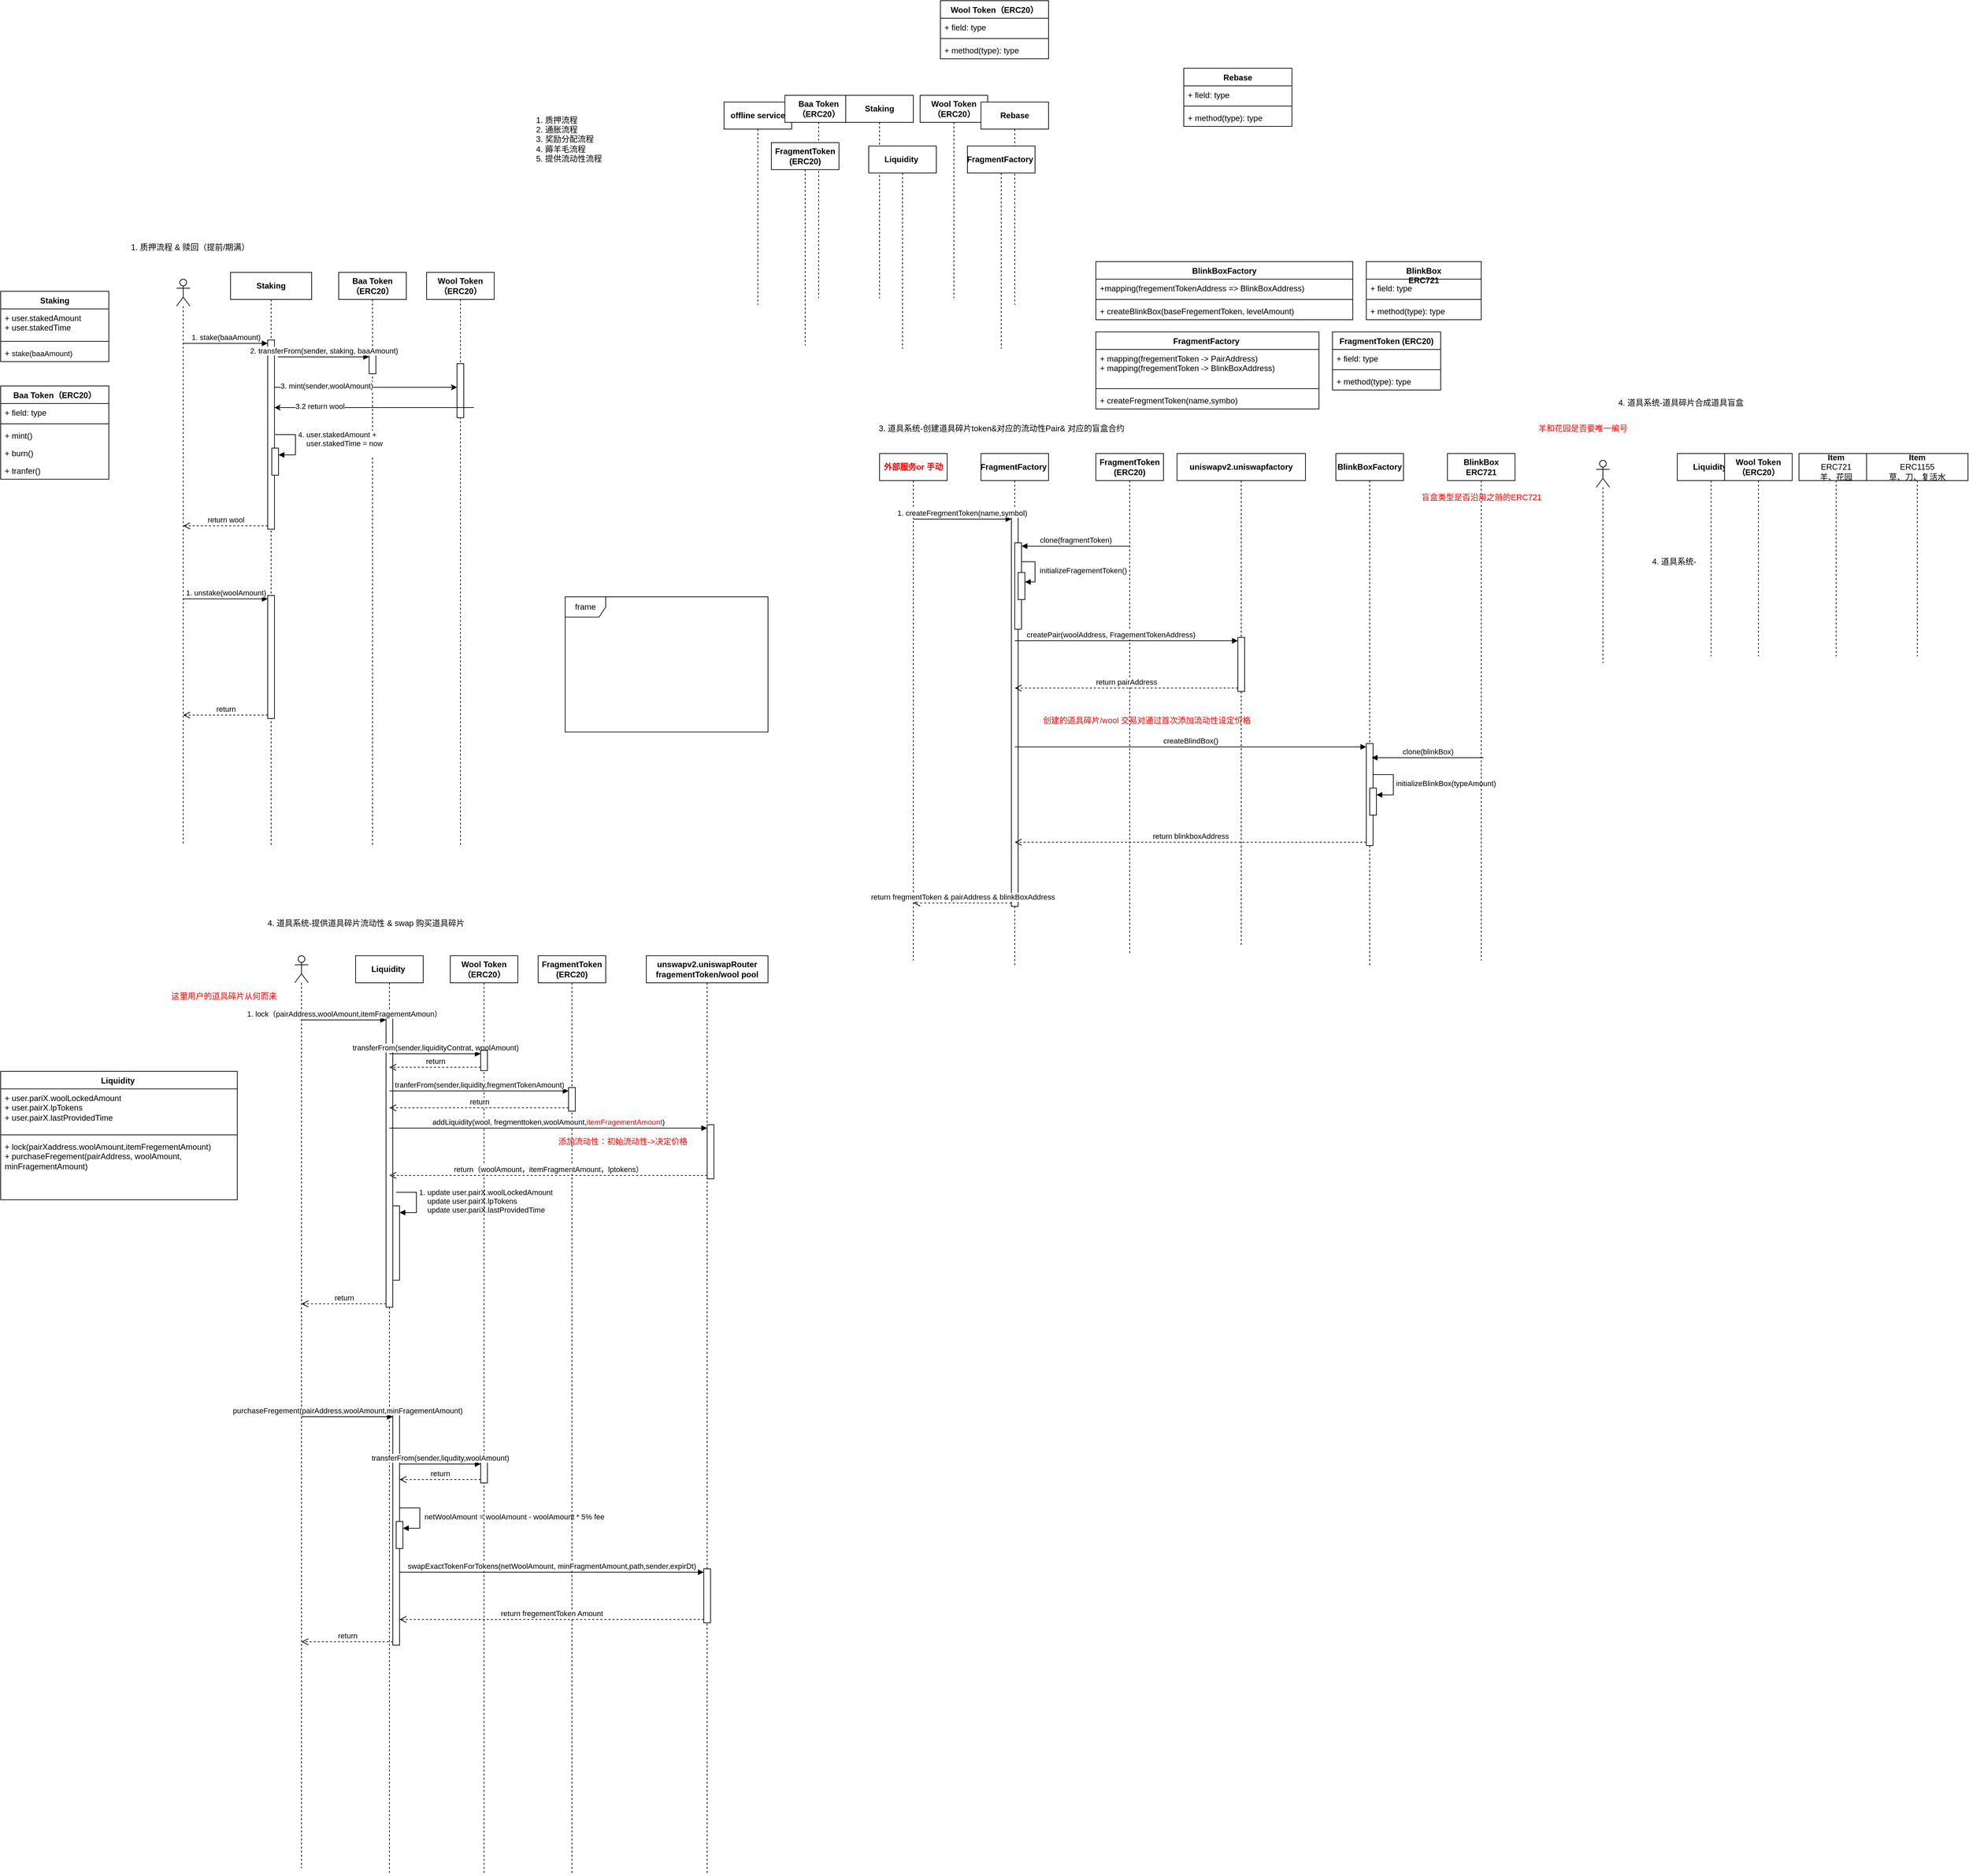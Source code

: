 <mxfile version="26.2.13">
  <diagram name="Page-1" id="CVMGrNqYwnrylqFbSj_J">
    <mxGraphModel dx="2994" dy="903" grid="1" gridSize="10" guides="1" tooltips="1" connect="1" arrows="1" fold="1" page="1" pageScale="1" pageWidth="827" pageHeight="1169" math="0" shadow="0">
      <root>
        <mxCell id="0" />
        <mxCell id="1" parent="0" />
        <mxCell id="nyWNN0oKCdxDEpoFtY8p-1" value="Baa Token（ERC20）" style="swimlane;fontStyle=1;align=center;verticalAlign=top;childLayout=stackLayout;horizontal=1;startSize=26;horizontalStack=0;resizeParent=1;resizeParentMax=0;resizeLast=0;collapsible=1;marginBottom=0;whiteSpace=wrap;html=1;" vertex="1" parent="1">
          <mxGeometry x="-870" y="640" width="160" height="138" as="geometry" />
        </mxCell>
        <mxCell id="nyWNN0oKCdxDEpoFtY8p-2" value="+ field: type" style="text;strokeColor=none;fillColor=none;align=left;verticalAlign=top;spacingLeft=4;spacingRight=4;overflow=hidden;rotatable=0;points=[[0,0.5],[1,0.5]];portConstraint=eastwest;whiteSpace=wrap;html=1;" vertex="1" parent="nyWNN0oKCdxDEpoFtY8p-1">
          <mxGeometry y="26" width="160" height="26" as="geometry" />
        </mxCell>
        <mxCell id="nyWNN0oKCdxDEpoFtY8p-3" value="" style="line;strokeWidth=1;fillColor=none;align=left;verticalAlign=middle;spacingTop=-1;spacingLeft=3;spacingRight=3;rotatable=0;labelPosition=right;points=[];portConstraint=eastwest;strokeColor=inherit;" vertex="1" parent="nyWNN0oKCdxDEpoFtY8p-1">
          <mxGeometry y="52" width="160" height="8" as="geometry" />
        </mxCell>
        <mxCell id="nyWNN0oKCdxDEpoFtY8p-4" value="+ mint()&lt;div&gt;&lt;br&gt;&lt;/div&gt;" style="text;strokeColor=none;fillColor=none;align=left;verticalAlign=top;spacingLeft=4;spacingRight=4;overflow=hidden;rotatable=0;points=[[0,0.5],[1,0.5]];portConstraint=eastwest;whiteSpace=wrap;html=1;" vertex="1" parent="nyWNN0oKCdxDEpoFtY8p-1">
          <mxGeometry y="60" width="160" height="26" as="geometry" />
        </mxCell>
        <mxCell id="nyWNN0oKCdxDEpoFtY8p-30" value="+ burn()&lt;div&gt;&lt;br&gt;&lt;/div&gt;" style="text;strokeColor=none;fillColor=none;align=left;verticalAlign=top;spacingLeft=4;spacingRight=4;overflow=hidden;rotatable=0;points=[[0,0.5],[1,0.5]];portConstraint=eastwest;whiteSpace=wrap;html=1;" vertex="1" parent="nyWNN0oKCdxDEpoFtY8p-1">
          <mxGeometry y="86" width="160" height="26" as="geometry" />
        </mxCell>
        <mxCell id="nyWNN0oKCdxDEpoFtY8p-31" value="+ tranfer()&lt;div&gt;&lt;br&gt;&lt;/div&gt;" style="text;strokeColor=none;fillColor=none;align=left;verticalAlign=top;spacingLeft=4;spacingRight=4;overflow=hidden;rotatable=0;points=[[0,0.5],[1,0.5]];portConstraint=eastwest;whiteSpace=wrap;html=1;" vertex="1" parent="nyWNN0oKCdxDEpoFtY8p-1">
          <mxGeometry y="112" width="160" height="26" as="geometry" />
        </mxCell>
        <mxCell id="nyWNN0oKCdxDEpoFtY8p-5" value="Wool Token（ERC20）" style="swimlane;fontStyle=1;align=center;verticalAlign=top;childLayout=stackLayout;horizontal=1;startSize=26;horizontalStack=0;resizeParent=1;resizeParentMax=0;resizeLast=0;collapsible=1;marginBottom=0;whiteSpace=wrap;html=1;" vertex="1" parent="1">
          <mxGeometry x="520" y="70" width="160" height="86" as="geometry" />
        </mxCell>
        <mxCell id="nyWNN0oKCdxDEpoFtY8p-6" value="+ field: type" style="text;strokeColor=none;fillColor=none;align=left;verticalAlign=top;spacingLeft=4;spacingRight=4;overflow=hidden;rotatable=0;points=[[0,0.5],[1,0.5]];portConstraint=eastwest;whiteSpace=wrap;html=1;" vertex="1" parent="nyWNN0oKCdxDEpoFtY8p-5">
          <mxGeometry y="26" width="160" height="26" as="geometry" />
        </mxCell>
        <mxCell id="nyWNN0oKCdxDEpoFtY8p-7" value="" style="line;strokeWidth=1;fillColor=none;align=left;verticalAlign=middle;spacingTop=-1;spacingLeft=3;spacingRight=3;rotatable=0;labelPosition=right;points=[];portConstraint=eastwest;strokeColor=inherit;" vertex="1" parent="nyWNN0oKCdxDEpoFtY8p-5">
          <mxGeometry y="52" width="160" height="8" as="geometry" />
        </mxCell>
        <mxCell id="nyWNN0oKCdxDEpoFtY8p-8" value="+ method(type): type" style="text;strokeColor=none;fillColor=none;align=left;verticalAlign=top;spacingLeft=4;spacingRight=4;overflow=hidden;rotatable=0;points=[[0,0.5],[1,0.5]];portConstraint=eastwest;whiteSpace=wrap;html=1;" vertex="1" parent="nyWNN0oKCdxDEpoFtY8p-5">
          <mxGeometry y="60" width="160" height="26" as="geometry" />
        </mxCell>
        <mxCell id="nyWNN0oKCdxDEpoFtY8p-9" value="Staking" style="swimlane;fontStyle=1;align=center;verticalAlign=top;childLayout=stackLayout;horizontal=1;startSize=26;horizontalStack=0;resizeParent=1;resizeParentMax=0;resizeLast=0;collapsible=1;marginBottom=0;whiteSpace=wrap;html=1;" vertex="1" parent="1">
          <mxGeometry x="-870" y="500" width="160" height="104" as="geometry" />
        </mxCell>
        <mxCell id="nyWNN0oKCdxDEpoFtY8p-10" value="+ user.stakedAmount&lt;div&gt;+ user.stakedTime&lt;/div&gt;" style="text;strokeColor=none;fillColor=none;align=left;verticalAlign=top;spacingLeft=4;spacingRight=4;overflow=hidden;rotatable=0;points=[[0,0.5],[1,0.5]];portConstraint=eastwest;whiteSpace=wrap;html=1;" vertex="1" parent="nyWNN0oKCdxDEpoFtY8p-9">
          <mxGeometry y="26" width="160" height="44" as="geometry" />
        </mxCell>
        <mxCell id="nyWNN0oKCdxDEpoFtY8p-11" value="" style="line;strokeWidth=1;fillColor=none;align=left;verticalAlign=middle;spacingTop=-1;spacingLeft=3;spacingRight=3;rotatable=0;labelPosition=right;points=[];portConstraint=eastwest;strokeColor=inherit;" vertex="1" parent="nyWNN0oKCdxDEpoFtY8p-9">
          <mxGeometry y="70" width="160" height="8" as="geometry" />
        </mxCell>
        <mxCell id="nyWNN0oKCdxDEpoFtY8p-12" value="+&amp;nbsp;&lt;span style=&quot;font-size: 11px; text-align: center; text-wrap-mode: nowrap; background-color: rgb(255, 255, 255);&quot;&gt;stake(baaAmount)&lt;/span&gt;" style="text;strokeColor=none;fillColor=none;align=left;verticalAlign=top;spacingLeft=4;spacingRight=4;overflow=hidden;rotatable=0;points=[[0,0.5],[1,0.5]];portConstraint=eastwest;whiteSpace=wrap;html=1;" vertex="1" parent="nyWNN0oKCdxDEpoFtY8p-9">
          <mxGeometry y="78" width="160" height="26" as="geometry" />
        </mxCell>
        <mxCell id="nyWNN0oKCdxDEpoFtY8p-13" value="FragmentToken (ERC20)" style="swimlane;fontStyle=1;align=center;verticalAlign=top;childLayout=stackLayout;horizontal=1;startSize=26;horizontalStack=0;resizeParent=1;resizeParentMax=0;resizeLast=0;collapsible=1;marginBottom=0;whiteSpace=wrap;html=1;" vertex="1" parent="1">
          <mxGeometry x="1100" y="560" width="160" height="86" as="geometry" />
        </mxCell>
        <mxCell id="nyWNN0oKCdxDEpoFtY8p-14" value="+ field: type" style="text;strokeColor=none;fillColor=none;align=left;verticalAlign=top;spacingLeft=4;spacingRight=4;overflow=hidden;rotatable=0;points=[[0,0.5],[1,0.5]];portConstraint=eastwest;whiteSpace=wrap;html=1;" vertex="1" parent="nyWNN0oKCdxDEpoFtY8p-13">
          <mxGeometry y="26" width="160" height="26" as="geometry" />
        </mxCell>
        <mxCell id="nyWNN0oKCdxDEpoFtY8p-15" value="" style="line;strokeWidth=1;fillColor=none;align=left;verticalAlign=middle;spacingTop=-1;spacingLeft=3;spacingRight=3;rotatable=0;labelPosition=right;points=[];portConstraint=eastwest;strokeColor=inherit;" vertex="1" parent="nyWNN0oKCdxDEpoFtY8p-13">
          <mxGeometry y="52" width="160" height="8" as="geometry" />
        </mxCell>
        <mxCell id="nyWNN0oKCdxDEpoFtY8p-16" value="+ method(type): type" style="text;strokeColor=none;fillColor=none;align=left;verticalAlign=top;spacingLeft=4;spacingRight=4;overflow=hidden;rotatable=0;points=[[0,0.5],[1,0.5]];portConstraint=eastwest;whiteSpace=wrap;html=1;" vertex="1" parent="nyWNN0oKCdxDEpoFtY8p-13">
          <mxGeometry y="60" width="160" height="26" as="geometry" />
        </mxCell>
        <mxCell id="nyWNN0oKCdxDEpoFtY8p-17" value="FragmentFactory&amp;nbsp;" style="swimlane;fontStyle=1;align=center;verticalAlign=top;childLayout=stackLayout;horizontal=1;startSize=26;horizontalStack=0;resizeParent=1;resizeParentMax=0;resizeLast=0;collapsible=1;marginBottom=0;whiteSpace=wrap;html=1;" vertex="1" parent="1">
          <mxGeometry x="750" y="560" width="330" height="114" as="geometry" />
        </mxCell>
        <mxCell id="nyWNN0oKCdxDEpoFtY8p-18" value="+ mapping(fregementToken -&amp;gt; PairAddress)&lt;div&gt;+ mapping(fregementToken -&amp;gt; BlinkBoxAddress)&lt;/div&gt;" style="text;strokeColor=none;fillColor=none;align=left;verticalAlign=top;spacingLeft=4;spacingRight=4;overflow=hidden;rotatable=0;points=[[0,0.5],[1,0.5]];portConstraint=eastwest;whiteSpace=wrap;html=1;" vertex="1" parent="nyWNN0oKCdxDEpoFtY8p-17">
          <mxGeometry y="26" width="330" height="54" as="geometry" />
        </mxCell>
        <mxCell id="nyWNN0oKCdxDEpoFtY8p-19" value="" style="line;strokeWidth=1;fillColor=none;align=left;verticalAlign=middle;spacingTop=-1;spacingLeft=3;spacingRight=3;rotatable=0;labelPosition=right;points=[];portConstraint=eastwest;strokeColor=inherit;" vertex="1" parent="nyWNN0oKCdxDEpoFtY8p-17">
          <mxGeometry y="80" width="330" height="8" as="geometry" />
        </mxCell>
        <mxCell id="nyWNN0oKCdxDEpoFtY8p-20" value="+ createFregmentToken(name,symbo)" style="text;strokeColor=none;fillColor=none;align=left;verticalAlign=top;spacingLeft=4;spacingRight=4;overflow=hidden;rotatable=0;points=[[0,0.5],[1,0.5]];portConstraint=eastwest;whiteSpace=wrap;html=1;" vertex="1" parent="nyWNN0oKCdxDEpoFtY8p-17">
          <mxGeometry y="88" width="330" height="26" as="geometry" />
        </mxCell>
        <mxCell id="nyWNN0oKCdxDEpoFtY8p-21" value="Liquidity&amp;nbsp;" style="swimlane;fontStyle=1;align=center;verticalAlign=top;childLayout=stackLayout;horizontal=1;startSize=26;horizontalStack=0;resizeParent=1;resizeParentMax=0;resizeLast=0;collapsible=1;marginBottom=0;whiteSpace=wrap;html=1;" vertex="1" parent="1">
          <mxGeometry x="-870" y="1654" width="350" height="190" as="geometry" />
        </mxCell>
        <mxCell id="nyWNN0oKCdxDEpoFtY8p-22" value="+ user.pariX.woolLockedAmount&lt;div&gt;+ user.pairX.lpTokens&lt;/div&gt;&lt;div&gt;+ user.pairX.lastProvidedTime&lt;/div&gt;" style="text;strokeColor=none;fillColor=none;align=left;verticalAlign=top;spacingLeft=4;spacingRight=4;overflow=hidden;rotatable=0;points=[[0,0.5],[1,0.5]];portConstraint=eastwest;whiteSpace=wrap;html=1;" vertex="1" parent="nyWNN0oKCdxDEpoFtY8p-21">
          <mxGeometry y="26" width="350" height="64" as="geometry" />
        </mxCell>
        <mxCell id="nyWNN0oKCdxDEpoFtY8p-23" value="" style="line;strokeWidth=1;fillColor=none;align=left;verticalAlign=middle;spacingTop=-1;spacingLeft=3;spacingRight=3;rotatable=0;labelPosition=right;points=[];portConstraint=eastwest;strokeColor=inherit;" vertex="1" parent="nyWNN0oKCdxDEpoFtY8p-21">
          <mxGeometry y="90" width="350" height="8" as="geometry" />
        </mxCell>
        <mxCell id="nyWNN0oKCdxDEpoFtY8p-24" value="+ lock(pairXaddress.woolAmount,itemFregementAmount)&lt;div&gt;+ purchaseFregement(pairAddress, woolAmount, minFragementAmount)&lt;/div&gt;" style="text;strokeColor=none;fillColor=none;align=left;verticalAlign=top;spacingLeft=4;spacingRight=4;overflow=hidden;rotatable=0;points=[[0,0.5],[1,0.5]];portConstraint=eastwest;whiteSpace=wrap;html=1;" vertex="1" parent="nyWNN0oKCdxDEpoFtY8p-21">
          <mxGeometry y="98" width="350" height="92" as="geometry" />
        </mxCell>
        <mxCell id="nyWNN0oKCdxDEpoFtY8p-25" value="Rebase" style="swimlane;fontStyle=1;align=center;verticalAlign=top;childLayout=stackLayout;horizontal=1;startSize=26;horizontalStack=0;resizeParent=1;resizeParentMax=0;resizeLast=0;collapsible=1;marginBottom=0;whiteSpace=wrap;html=1;" vertex="1" parent="1">
          <mxGeometry x="880" y="170" width="160" height="86" as="geometry" />
        </mxCell>
        <mxCell id="nyWNN0oKCdxDEpoFtY8p-26" value="+ field: type" style="text;strokeColor=none;fillColor=none;align=left;verticalAlign=top;spacingLeft=4;spacingRight=4;overflow=hidden;rotatable=0;points=[[0,0.5],[1,0.5]];portConstraint=eastwest;whiteSpace=wrap;html=1;" vertex="1" parent="nyWNN0oKCdxDEpoFtY8p-25">
          <mxGeometry y="26" width="160" height="26" as="geometry" />
        </mxCell>
        <mxCell id="nyWNN0oKCdxDEpoFtY8p-27" value="" style="line;strokeWidth=1;fillColor=none;align=left;verticalAlign=middle;spacingTop=-1;spacingLeft=3;spacingRight=3;rotatable=0;labelPosition=right;points=[];portConstraint=eastwest;strokeColor=inherit;" vertex="1" parent="nyWNN0oKCdxDEpoFtY8p-25">
          <mxGeometry y="52" width="160" height="8" as="geometry" />
        </mxCell>
        <mxCell id="nyWNN0oKCdxDEpoFtY8p-28" value="+ method(type): type" style="text;strokeColor=none;fillColor=none;align=left;verticalAlign=top;spacingLeft=4;spacingRight=4;overflow=hidden;rotatable=0;points=[[0,0.5],[1,0.5]];portConstraint=eastwest;whiteSpace=wrap;html=1;" vertex="1" parent="nyWNN0oKCdxDEpoFtY8p-25">
          <mxGeometry y="60" width="160" height="26" as="geometry" />
        </mxCell>
        <mxCell id="nyWNN0oKCdxDEpoFtY8p-49" value="&lt;b&gt;offline service&lt;/b&gt;" style="shape=umlLifeline;perimeter=lifelinePerimeter;whiteSpace=wrap;html=1;container=1;dropTarget=0;collapsible=0;recursiveResize=0;outlineConnect=0;portConstraint=eastwest;newEdgeStyle={&quot;curved&quot;:0,&quot;rounded&quot;:0};" vertex="1" parent="1">
          <mxGeometry x="200" y="220" width="100" height="300" as="geometry" />
        </mxCell>
        <mxCell id="nyWNN0oKCdxDEpoFtY8p-50" value="&lt;span style=&quot;font-weight: 700;&quot;&gt;Baa Token（ERC20）&lt;/span&gt;" style="shape=umlLifeline;perimeter=lifelinePerimeter;whiteSpace=wrap;html=1;container=1;dropTarget=0;collapsible=0;recursiveResize=0;outlineConnect=0;portConstraint=eastwest;newEdgeStyle={&quot;curved&quot;:0,&quot;rounded&quot;:0};" vertex="1" parent="1">
          <mxGeometry x="290" y="210" width="100" height="300" as="geometry" />
        </mxCell>
        <mxCell id="nyWNN0oKCdxDEpoFtY8p-51" value="&lt;span style=&quot;font-weight: 700;&quot;&gt;Staking&lt;/span&gt;" style="shape=umlLifeline;perimeter=lifelinePerimeter;whiteSpace=wrap;html=1;container=1;dropTarget=0;collapsible=0;recursiveResize=0;outlineConnect=0;portConstraint=eastwest;newEdgeStyle={&quot;curved&quot;:0,&quot;rounded&quot;:0};" vertex="1" parent="1">
          <mxGeometry x="380" y="210" width="100" height="300" as="geometry" />
        </mxCell>
        <mxCell id="nyWNN0oKCdxDEpoFtY8p-52" value="&lt;span style=&quot;font-weight: 700;&quot;&gt;Wool Token（ERC20）&lt;/span&gt;" style="shape=umlLifeline;perimeter=lifelinePerimeter;whiteSpace=wrap;html=1;container=1;dropTarget=0;collapsible=0;recursiveResize=0;outlineConnect=0;portConstraint=eastwest;newEdgeStyle={&quot;curved&quot;:0,&quot;rounded&quot;:0};" vertex="1" parent="1">
          <mxGeometry x="490" y="210" width="100" height="300" as="geometry" />
        </mxCell>
        <mxCell id="nyWNN0oKCdxDEpoFtY8p-53" value="&lt;span style=&quot;font-weight: 700;&quot;&gt;Rebase&lt;/span&gt;" style="shape=umlLifeline;perimeter=lifelinePerimeter;whiteSpace=wrap;html=1;container=1;dropTarget=0;collapsible=0;recursiveResize=0;outlineConnect=0;portConstraint=eastwest;newEdgeStyle={&quot;curved&quot;:0,&quot;rounded&quot;:0};" vertex="1" parent="1">
          <mxGeometry x="580" y="220" width="100" height="300" as="geometry" />
        </mxCell>
        <mxCell id="nyWNN0oKCdxDEpoFtY8p-54" value="&lt;span style=&quot;font-weight: 700;&quot;&gt;Liquidity&amp;nbsp;&lt;/span&gt;" style="shape=umlLifeline;perimeter=lifelinePerimeter;whiteSpace=wrap;html=1;container=1;dropTarget=0;collapsible=0;recursiveResize=0;outlineConnect=0;portConstraint=eastwest;newEdgeStyle={&quot;curved&quot;:0,&quot;rounded&quot;:0};" vertex="1" parent="1">
          <mxGeometry x="414" y="285" width="100" height="300" as="geometry" />
        </mxCell>
        <mxCell id="nyWNN0oKCdxDEpoFtY8p-55" value="&lt;span style=&quot;font-weight: 700;&quot;&gt;FragmentFactory&amp;nbsp;&lt;/span&gt;" style="shape=umlLifeline;perimeter=lifelinePerimeter;whiteSpace=wrap;html=1;container=1;dropTarget=0;collapsible=0;recursiveResize=0;outlineConnect=0;portConstraint=eastwest;newEdgeStyle={&quot;curved&quot;:0,&quot;rounded&quot;:0};" vertex="1" parent="1">
          <mxGeometry x="560" y="285" width="100" height="300" as="geometry" />
        </mxCell>
        <mxCell id="nyWNN0oKCdxDEpoFtY8p-57" value="&lt;span style=&quot;font-weight: 700;&quot;&gt;FragmentToken (ERC20)&lt;/span&gt;" style="shape=umlLifeline;perimeter=lifelinePerimeter;whiteSpace=wrap;html=1;container=1;dropTarget=0;collapsible=0;recursiveResize=0;outlineConnect=0;portConstraint=eastwest;newEdgeStyle={&quot;curved&quot;:0,&quot;rounded&quot;:0};" vertex="1" parent="1">
          <mxGeometry x="270" y="280" width="100" height="300" as="geometry" />
        </mxCell>
        <mxCell id="nyWNN0oKCdxDEpoFtY8p-58" value="1. 质押流程&lt;div&gt;2. 通胀流程&lt;/div&gt;&lt;div&gt;3. 奖励分配流程&lt;/div&gt;&lt;div&gt;4. 薅羊毛流程&lt;/div&gt;&lt;div&gt;5. 提供流动性流程&lt;/div&gt;" style="text;html=1;align=left;verticalAlign=middle;resizable=0;points=[];autosize=1;strokeColor=none;fillColor=none;" vertex="1" parent="1">
          <mxGeometry x="-80" y="230" width="120" height="90" as="geometry" />
        </mxCell>
        <mxCell id="nyWNN0oKCdxDEpoFtY8p-95" value="3. 道具系统-创建道具碎片token&amp;amp;对应的流动性Pair&amp;amp; 对应的盲盒合约" style="text;html=1;align=center;verticalAlign=middle;resizable=0;points=[];autosize=1;strokeColor=none;fillColor=none;" vertex="1" parent="1">
          <mxGeometry x="415" y="688" width="390" height="30" as="geometry" />
        </mxCell>
        <mxCell id="nyWNN0oKCdxDEpoFtY8p-117" value="" style="group" vertex="1" connectable="0" parent="1">
          <mxGeometry x="-260" y="1169" width="815" height="1674" as="geometry" />
        </mxCell>
        <mxCell id="nyWNN0oKCdxDEpoFtY8p-198" value="" style="group" vertex="1" connectable="0" parent="nyWNN0oKCdxDEpoFtY8p-117">
          <mxGeometry x="-175" y="314" width="700" height="1360" as="geometry" />
        </mxCell>
        <mxCell id="nyWNN0oKCdxDEpoFtY8p-90" value="" style="shape=umlLifeline;perimeter=lifelinePerimeter;whiteSpace=wrap;html=1;container=1;dropTarget=0;collapsible=0;recursiveResize=0;outlineConnect=0;portConstraint=eastwest;newEdgeStyle={&quot;curved&quot;:0,&quot;rounded&quot;:0};participant=umlActor;" vertex="1" parent="nyWNN0oKCdxDEpoFtY8p-198">
          <mxGeometry width="20" height="1350" as="geometry" />
        </mxCell>
        <mxCell id="nyWNN0oKCdxDEpoFtY8p-92" value="&lt;span style=&quot;font-weight: 700;&quot;&gt;Liquidity&amp;nbsp;&lt;/span&gt;" style="shape=umlLifeline;perimeter=lifelinePerimeter;whiteSpace=wrap;html=1;container=1;dropTarget=0;collapsible=0;recursiveResize=0;outlineConnect=0;portConstraint=eastwest;newEdgeStyle={&quot;curved&quot;:0,&quot;rounded&quot;:0};" vertex="1" parent="nyWNN0oKCdxDEpoFtY8p-198">
          <mxGeometry x="90" width="100" height="1360" as="geometry" />
        </mxCell>
        <mxCell id="nyWNN0oKCdxDEpoFtY8p-99" value="" style="html=1;points=[[0,0,0,0,5],[0,1,0,0,-5],[1,0,0,0,5],[1,1,0,0,-5]];perimeter=orthogonalPerimeter;outlineConnect=0;targetShapes=umlLifeline;portConstraint=eastwest;newEdgeStyle={&quot;curved&quot;:0,&quot;rounded&quot;:0};" vertex="1" parent="nyWNN0oKCdxDEpoFtY8p-92">
          <mxGeometry x="45" y="90" width="10" height="430" as="geometry" />
        </mxCell>
        <mxCell id="nyWNN0oKCdxDEpoFtY8p-112" value="" style="html=1;points=[[0,0,0,0,5],[0,1,0,0,-5],[1,0,0,0,5],[1,1,0,0,-5]];perimeter=orthogonalPerimeter;outlineConnect=0;targetShapes=umlLifeline;portConstraint=eastwest;newEdgeStyle={&quot;curved&quot;:0,&quot;rounded&quot;:0};" vertex="1" parent="nyWNN0oKCdxDEpoFtY8p-92">
          <mxGeometry x="55" y="370" width="10" height="110" as="geometry" />
        </mxCell>
        <mxCell id="nyWNN0oKCdxDEpoFtY8p-113" value="1. update user.pairX.woolLockedAmount&lt;div&gt;&amp;nbsp; &amp;nbsp; update user.pairX.lpTokens&lt;/div&gt;&lt;div&gt;&amp;nbsp; &amp;nbsp; update user.pariX.lastProvidedTime&lt;/div&gt;" style="html=1;align=left;spacingLeft=2;endArrow=block;rounded=0;edgeStyle=orthogonalEdgeStyle;curved=0;rounded=0;" edge="1" target="nyWNN0oKCdxDEpoFtY8p-112" parent="nyWNN0oKCdxDEpoFtY8p-92">
          <mxGeometry relative="1" as="geometry">
            <mxPoint x="60" y="350" as="sourcePoint" />
            <Array as="points">
              <mxPoint x="90" y="380" />
            </Array>
          </mxGeometry>
        </mxCell>
        <mxCell id="nyWNN0oKCdxDEpoFtY8p-200" value="" style="html=1;points=[[0,0,0,0,5],[0,1,0,0,-5],[1,0,0,0,5],[1,1,0,0,-5]];perimeter=orthogonalPerimeter;outlineConnect=0;targetShapes=umlLifeline;portConstraint=eastwest;newEdgeStyle={&quot;curved&quot;:0,&quot;rounded&quot;:0};" vertex="1" parent="nyWNN0oKCdxDEpoFtY8p-92">
          <mxGeometry x="55" y="677" width="10" height="343" as="geometry" />
        </mxCell>
        <mxCell id="nyWNN0oKCdxDEpoFtY8p-210" value="" style="html=1;points=[[0,0,0,0,5],[0,1,0,0,-5],[1,0,0,0,5],[1,1,0,0,-5]];perimeter=orthogonalPerimeter;outlineConnect=0;targetShapes=umlLifeline;portConstraint=eastwest;newEdgeStyle={&quot;curved&quot;:0,&quot;rounded&quot;:0};" vertex="1" parent="nyWNN0oKCdxDEpoFtY8p-92">
          <mxGeometry x="60" y="837" width="10" height="40" as="geometry" />
        </mxCell>
        <mxCell id="nyWNN0oKCdxDEpoFtY8p-211" value="&amp;nbsp;netWoolAmount = woolAmount - woolAmount * 5% fee" style="html=1;align=left;spacingLeft=2;endArrow=block;rounded=0;edgeStyle=orthogonalEdgeStyle;curved=0;rounded=0;" edge="1" target="nyWNN0oKCdxDEpoFtY8p-210" parent="nyWNN0oKCdxDEpoFtY8p-92">
          <mxGeometry relative="1" as="geometry">
            <mxPoint x="65" y="817" as="sourcePoint" />
            <Array as="points">
              <mxPoint x="95" y="847" />
            </Array>
          </mxGeometry>
        </mxCell>
        <mxCell id="nyWNN0oKCdxDEpoFtY8p-93" value="&lt;b&gt;unswapv2.uniswapRouter&lt;/b&gt;&lt;div&gt;&lt;b&gt;fragementToken/wool pool&lt;/b&gt;&lt;/div&gt;" style="shape=umlLifeline;perimeter=lifelinePerimeter;whiteSpace=wrap;html=1;container=1;dropTarget=0;collapsible=0;recursiveResize=0;outlineConnect=0;portConstraint=eastwest;newEdgeStyle={&quot;curved&quot;:0,&quot;rounded&quot;:0};" vertex="1" parent="nyWNN0oKCdxDEpoFtY8p-198">
          <mxGeometry x="520" width="180" height="1360" as="geometry" />
        </mxCell>
        <mxCell id="nyWNN0oKCdxDEpoFtY8p-108" value="" style="html=1;points=[[0,0,0,0,5],[0,1,0,0,-5],[1,0,0,0,5],[1,1,0,0,-5]];perimeter=orthogonalPerimeter;outlineConnect=0;targetShapes=umlLifeline;portConstraint=eastwest;newEdgeStyle={&quot;curved&quot;:0,&quot;rounded&quot;:0};" vertex="1" parent="nyWNN0oKCdxDEpoFtY8p-93">
          <mxGeometry x="90" y="250" width="10" height="80" as="geometry" />
        </mxCell>
        <mxCell id="nyWNN0oKCdxDEpoFtY8p-96" value="&lt;span style=&quot;font-weight: 700;&quot;&gt;Wool Token（ERC20）&lt;/span&gt;" style="shape=umlLifeline;perimeter=lifelinePerimeter;whiteSpace=wrap;html=1;container=0;dropTarget=0;collapsible=0;recursiveResize=0;outlineConnect=0;portConstraint=eastwest;newEdgeStyle={&quot;curved&quot;:0,&quot;rounded&quot;:0};" vertex="1" parent="nyWNN0oKCdxDEpoFtY8p-198">
          <mxGeometry x="230" width="100" height="1360" as="geometry" />
        </mxCell>
        <mxCell id="nyWNN0oKCdxDEpoFtY8p-203" value="" style="html=1;points=[[0,0,0,0,5],[0,1,0,0,-5],[1,0,0,0,5],[1,1,0,0,-5]];perimeter=orthogonalPerimeter;outlineConnect=0;targetShapes=umlLifeline;portConstraint=eastwest;newEdgeStyle={&quot;curved&quot;:0,&quot;rounded&quot;:0};" vertex="1" parent="nyWNN0oKCdxDEpoFtY8p-96">
          <mxGeometry x="45" y="747" width="10" height="33" as="geometry" />
        </mxCell>
        <mxCell id="nyWNN0oKCdxDEpoFtY8p-98" value="&lt;span style=&quot;font-weight: 700;&quot;&gt;FragmentToken (ERC20)&lt;/span&gt;" style="shape=umlLifeline;perimeter=lifelinePerimeter;whiteSpace=wrap;html=1;container=1;dropTarget=0;collapsible=0;recursiveResize=0;outlineConnect=0;portConstraint=eastwest;newEdgeStyle={&quot;curved&quot;:0,&quot;rounded&quot;:0};" vertex="1" parent="nyWNN0oKCdxDEpoFtY8p-198">
          <mxGeometry x="360" width="100" height="1360" as="geometry" />
        </mxCell>
        <mxCell id="nyWNN0oKCdxDEpoFtY8p-105" value="" style="html=1;points=[[0,0,0,0,5],[0,1,0,0,-5],[1,0,0,0,5],[1,1,0,0,-5]];perimeter=orthogonalPerimeter;outlineConnect=0;targetShapes=umlLifeline;portConstraint=eastwest;newEdgeStyle={&quot;curved&quot;:0,&quot;rounded&quot;:0};" vertex="1" parent="nyWNN0oKCdxDEpoFtY8p-98">
          <mxGeometry x="45" y="195" width="10" height="35" as="geometry" />
        </mxCell>
        <mxCell id="nyWNN0oKCdxDEpoFtY8p-100" value="1. lock（pairAddress,woolAmount,itemFragementAmoun）" style="html=1;verticalAlign=bottom;endArrow=block;curved=0;rounded=0;entryX=0;entryY=0;entryDx=0;entryDy=5;" edge="1" target="nyWNN0oKCdxDEpoFtY8p-99" parent="nyWNN0oKCdxDEpoFtY8p-198" source="nyWNN0oKCdxDEpoFtY8p-90">
          <mxGeometry x="0.004" relative="1" as="geometry">
            <mxPoint x="65" y="95" as="sourcePoint" />
            <mxPoint as="offset" />
          </mxGeometry>
        </mxCell>
        <mxCell id="nyWNN0oKCdxDEpoFtY8p-103" value="transferFrom(sender,liquidityContrat, woolAmount)" style="html=1;verticalAlign=bottom;endArrow=block;curved=0;rounded=0;entryX=0;entryY=0;entryDx=0;entryDy=5;" edge="1" target="nyWNN0oKCdxDEpoFtY8p-102" parent="nyWNN0oKCdxDEpoFtY8p-198" source="nyWNN0oKCdxDEpoFtY8p-92">
          <mxGeometry relative="1" as="geometry">
            <mxPoint x="205" y="115" as="sourcePoint" />
          </mxGeometry>
        </mxCell>
        <mxCell id="nyWNN0oKCdxDEpoFtY8p-104" value="return" style="html=1;verticalAlign=bottom;endArrow=open;dashed=1;endSize=8;curved=0;rounded=0;exitX=0;exitY=1;exitDx=0;exitDy=-5;" edge="1" source="nyWNN0oKCdxDEpoFtY8p-102" parent="nyWNN0oKCdxDEpoFtY8p-198" target="nyWNN0oKCdxDEpoFtY8p-92">
          <mxGeometry relative="1" as="geometry">
            <mxPoint x="205" y="185" as="targetPoint" />
          </mxGeometry>
        </mxCell>
        <mxCell id="nyWNN0oKCdxDEpoFtY8p-106" value="tranferFrom(sender,liquidity,fregmentTokenAmount)" style="html=1;verticalAlign=bottom;endArrow=block;curved=0;rounded=0;entryX=0;entryY=0;entryDx=0;entryDy=5;" edge="1" target="nyWNN0oKCdxDEpoFtY8p-105" parent="nyWNN0oKCdxDEpoFtY8p-198" source="nyWNN0oKCdxDEpoFtY8p-92">
          <mxGeometry relative="1" as="geometry">
            <mxPoint x="335" y="200" as="sourcePoint" />
          </mxGeometry>
        </mxCell>
        <mxCell id="nyWNN0oKCdxDEpoFtY8p-107" value="return" style="html=1;verticalAlign=bottom;endArrow=open;dashed=1;endSize=8;curved=0;rounded=0;exitX=0;exitY=1;exitDx=0;exitDy=-5;" edge="1" source="nyWNN0oKCdxDEpoFtY8p-105" parent="nyWNN0oKCdxDEpoFtY8p-198" target="nyWNN0oKCdxDEpoFtY8p-92">
          <mxGeometry relative="1" as="geometry">
            <mxPoint x="335" y="270" as="targetPoint" />
          </mxGeometry>
        </mxCell>
        <mxCell id="nyWNN0oKCdxDEpoFtY8p-109" value="addLiquidity(wool, fregmenttoken,woolAmount,&lt;font style=&quot;color: rgb(255, 0, 0);&quot;&gt;itemFragementAmount&lt;/font&gt;)" style="html=1;verticalAlign=bottom;endArrow=block;curved=0;rounded=0;entryX=0;entryY=0;entryDx=0;entryDy=5;" edge="1" target="nyWNN0oKCdxDEpoFtY8p-108" parent="nyWNN0oKCdxDEpoFtY8p-198" source="nyWNN0oKCdxDEpoFtY8p-92">
          <mxGeometry relative="1" as="geometry">
            <mxPoint x="540" y="255" as="sourcePoint" />
          </mxGeometry>
        </mxCell>
        <mxCell id="nyWNN0oKCdxDEpoFtY8p-111" value="&lt;font style=&quot;color: rgb(255, 0, 0);&quot;&gt;添加流动性：初始流动性-&amp;gt;决定价格&lt;/font&gt;" style="text;html=1;align=center;verticalAlign=middle;resizable=0;points=[];autosize=1;strokeColor=none;fillColor=none;" vertex="1" parent="nyWNN0oKCdxDEpoFtY8p-198">
          <mxGeometry x="380" y="260" width="210" height="30" as="geometry" />
        </mxCell>
        <mxCell id="nyWNN0oKCdxDEpoFtY8p-110" value="return（woolAmount，itemFragmentAmount，lptokens）" style="html=1;verticalAlign=bottom;endArrow=open;dashed=1;endSize=8;curved=0;rounded=0;exitX=0;exitY=1;exitDx=0;exitDy=-5;" edge="1" source="nyWNN0oKCdxDEpoFtY8p-108" parent="nyWNN0oKCdxDEpoFtY8p-198" target="nyWNN0oKCdxDEpoFtY8p-92">
          <mxGeometry x="-0.001" relative="1" as="geometry">
            <mxPoint x="540" y="325" as="targetPoint" />
            <mxPoint as="offset" />
          </mxGeometry>
        </mxCell>
        <mxCell id="nyWNN0oKCdxDEpoFtY8p-101" value="return" style="html=1;verticalAlign=bottom;endArrow=open;dashed=1;endSize=8;curved=0;rounded=0;exitX=0;exitY=1;exitDx=0;exitDy=-5;" edge="1" source="nyWNN0oKCdxDEpoFtY8p-99" parent="nyWNN0oKCdxDEpoFtY8p-198" target="nyWNN0oKCdxDEpoFtY8p-90">
          <mxGeometry relative="1" as="geometry">
            <mxPoint x="40" y="370" as="targetPoint" />
          </mxGeometry>
        </mxCell>
        <mxCell id="nyWNN0oKCdxDEpoFtY8p-102" value="" style="html=1;points=[[0,0,0,0,5],[0,1,0,0,-5],[1,0,0,0,5],[1,1,0,0,-5]];perimeter=orthogonalPerimeter;outlineConnect=0;targetShapes=umlLifeline;portConstraint=eastwest;newEdgeStyle={&quot;curved&quot;:0,&quot;rounded&quot;:0};" vertex="1" parent="nyWNN0oKCdxDEpoFtY8p-198">
          <mxGeometry x="275" y="140" width="10" height="30" as="geometry" />
        </mxCell>
        <mxCell id="nyWNN0oKCdxDEpoFtY8p-201" value="purchaseFregement(pairAddress,woolAmount,minFragementAmount)" style="html=1;verticalAlign=bottom;endArrow=block;curved=0;rounded=0;entryX=0;entryY=0;entryDx=0;entryDy=5;" edge="1" target="nyWNN0oKCdxDEpoFtY8p-200" parent="nyWNN0oKCdxDEpoFtY8p-198" source="nyWNN0oKCdxDEpoFtY8p-90">
          <mxGeometry relative="1" as="geometry">
            <mxPoint x="75" y="682" as="sourcePoint" />
          </mxGeometry>
        </mxCell>
        <mxCell id="nyWNN0oKCdxDEpoFtY8p-202" value="return" style="html=1;verticalAlign=bottom;endArrow=open;dashed=1;endSize=8;curved=0;rounded=0;exitX=0;exitY=1;exitDx=0;exitDy=-5;" edge="1" source="nyWNN0oKCdxDEpoFtY8p-200" parent="nyWNN0oKCdxDEpoFtY8p-198" target="nyWNN0oKCdxDEpoFtY8p-90">
          <mxGeometry relative="1" as="geometry">
            <mxPoint x="75" y="752" as="targetPoint" />
          </mxGeometry>
        </mxCell>
        <mxCell id="nyWNN0oKCdxDEpoFtY8p-204" value="transferFrom(sender,liqudity,woolAmount)" style="html=1;verticalAlign=bottom;endArrow=block;curved=0;rounded=0;entryX=0;entryY=0;entryDx=0;entryDy=5;" edge="1" target="nyWNN0oKCdxDEpoFtY8p-203" parent="nyWNN0oKCdxDEpoFtY8p-198" source="nyWNN0oKCdxDEpoFtY8p-200">
          <mxGeometry relative="1" as="geometry">
            <mxPoint x="205" y="752" as="sourcePoint" />
          </mxGeometry>
        </mxCell>
        <mxCell id="nyWNN0oKCdxDEpoFtY8p-205" value="return" style="html=1;verticalAlign=bottom;endArrow=open;dashed=1;endSize=8;curved=0;rounded=0;exitX=0;exitY=1;exitDx=0;exitDy=-5;" edge="1" source="nyWNN0oKCdxDEpoFtY8p-203" parent="nyWNN0oKCdxDEpoFtY8p-198" target="nyWNN0oKCdxDEpoFtY8p-200">
          <mxGeometry relative="1" as="geometry">
            <mxPoint x="205" y="822" as="targetPoint" />
          </mxGeometry>
        </mxCell>
        <mxCell id="nyWNN0oKCdxDEpoFtY8p-208" value="swapExactTokenForTokens(netWoolAmount, minFragmentAmount,path,sender,expirDt)" style="html=1;verticalAlign=bottom;endArrow=block;curved=0;rounded=0;entryX=0;entryY=0;entryDx=0;entryDy=5;" edge="1" target="nyWNN0oKCdxDEpoFtY8p-207" parent="nyWNN0oKCdxDEpoFtY8p-198" source="nyWNN0oKCdxDEpoFtY8p-200">
          <mxGeometry relative="1" as="geometry">
            <mxPoint x="540" y="822" as="sourcePoint" />
          </mxGeometry>
        </mxCell>
        <mxCell id="nyWNN0oKCdxDEpoFtY8p-207" value="" style="html=1;points=[[0,0,0,0,5],[0,1,0,0,-5],[1,0,0,0,5],[1,1,0,0,-5]];perimeter=orthogonalPerimeter;outlineConnect=0;targetShapes=umlLifeline;portConstraint=eastwest;newEdgeStyle={&quot;curved&quot;:0,&quot;rounded&quot;:0};" vertex="1" parent="nyWNN0oKCdxDEpoFtY8p-198">
          <mxGeometry x="605" y="907" width="10" height="80" as="geometry" />
        </mxCell>
        <mxCell id="nyWNN0oKCdxDEpoFtY8p-209" value="return fregementToken Amount" style="html=1;verticalAlign=bottom;endArrow=open;dashed=1;endSize=8;curved=0;rounded=0;exitX=0;exitY=1;exitDx=0;exitDy=-5;" edge="1" source="nyWNN0oKCdxDEpoFtY8p-207" parent="nyWNN0oKCdxDEpoFtY8p-198" target="nyWNN0oKCdxDEpoFtY8p-200">
          <mxGeometry relative="1" as="geometry">
            <mxPoint x="155" y="987" as="targetPoint" />
          </mxGeometry>
        </mxCell>
        <mxCell id="nyWNN0oKCdxDEpoFtY8p-118" value="&lt;span style=&quot;font-weight: 700;&quot;&gt;FragmentToken (ERC20)&lt;/span&gt;" style="shape=umlLifeline;perimeter=lifelinePerimeter;whiteSpace=wrap;html=1;container=1;dropTarget=0;collapsible=0;recursiveResize=0;outlineConnect=0;portConstraint=eastwest;newEdgeStyle={&quot;curved&quot;:0,&quot;rounded&quot;:0};size=40;" vertex="1" parent="1">
          <mxGeometry x="750" y="740" width="100" height="740" as="geometry" />
        </mxCell>
        <mxCell id="nyWNN0oKCdxDEpoFtY8p-119" value="&lt;span style=&quot;font-weight: 700;&quot;&gt;FragmentFactory&amp;nbsp;&lt;/span&gt;" style="shape=umlLifeline;perimeter=lifelinePerimeter;whiteSpace=wrap;html=1;container=1;dropTarget=0;collapsible=0;recursiveResize=0;outlineConnect=0;portConstraint=eastwest;newEdgeStyle={&quot;curved&quot;:0,&quot;rounded&quot;:0};" vertex="1" parent="1">
          <mxGeometry x="580" y="740" width="100" height="760" as="geometry" />
        </mxCell>
        <mxCell id="nyWNN0oKCdxDEpoFtY8p-129" value="" style="html=1;points=[[0,0,0,0,5],[0,1,0,0,-5],[1,0,0,0,5],[1,1,0,0,-5]];perimeter=orthogonalPerimeter;outlineConnect=0;targetShapes=umlLifeline;portConstraint=eastwest;newEdgeStyle={&quot;curved&quot;:0,&quot;rounded&quot;:0};" vertex="1" parent="nyWNN0oKCdxDEpoFtY8p-119">
          <mxGeometry x="45" y="92" width="10" height="578" as="geometry" />
        </mxCell>
        <mxCell id="nyWNN0oKCdxDEpoFtY8p-159" value="" style="html=1;points=[[0,0,0,0,5],[0,1,0,0,-5],[1,0,0,0,5],[1,1,0,0,-5]];perimeter=orthogonalPerimeter;outlineConnect=0;targetShapes=umlLifeline;portConstraint=eastwest;newEdgeStyle={&quot;curved&quot;:0,&quot;rounded&quot;:0};" vertex="1" parent="nyWNN0oKCdxDEpoFtY8p-119">
          <mxGeometry x="50" y="132" width="10" height="128" as="geometry" />
        </mxCell>
        <mxCell id="nyWNN0oKCdxDEpoFtY8p-163" value="" style="html=1;points=[[0,0,0,0,5],[0,1,0,0,-5],[1,0,0,0,5],[1,1,0,0,-5]];perimeter=orthogonalPerimeter;outlineConnect=0;targetShapes=umlLifeline;portConstraint=eastwest;newEdgeStyle={&quot;curved&quot;:0,&quot;rounded&quot;:0};" vertex="1" parent="nyWNN0oKCdxDEpoFtY8p-119">
          <mxGeometry x="55" y="176" width="10" height="40" as="geometry" />
        </mxCell>
        <mxCell id="nyWNN0oKCdxDEpoFtY8p-164" value="&amp;nbsp;initializeFragementToken()" style="html=1;align=left;spacingLeft=2;endArrow=block;rounded=0;edgeStyle=orthogonalEdgeStyle;curved=0;rounded=0;" edge="1" target="nyWNN0oKCdxDEpoFtY8p-163" parent="nyWNN0oKCdxDEpoFtY8p-119" source="nyWNN0oKCdxDEpoFtY8p-159">
          <mxGeometry relative="1" as="geometry">
            <mxPoint x="100" y="160" as="sourcePoint" />
            <Array as="points">
              <mxPoint x="80" y="160" />
              <mxPoint x="80" y="190" />
            </Array>
          </mxGeometry>
        </mxCell>
        <mxCell id="nyWNN0oKCdxDEpoFtY8p-120" value="&lt;span style=&quot;font-weight: 700;&quot;&gt;BlinkBoxFactory&lt;/span&gt;" style="shape=umlLifeline;perimeter=lifelinePerimeter;whiteSpace=wrap;html=1;container=1;dropTarget=0;collapsible=0;recursiveResize=0;outlineConnect=0;portConstraint=eastwest;newEdgeStyle={&quot;curved&quot;:0,&quot;rounded&quot;:0};" vertex="1" parent="1">
          <mxGeometry x="1105" y="740" width="100" height="760" as="geometry" />
        </mxCell>
        <mxCell id="nyWNN0oKCdxDEpoFtY8p-179" value="" style="html=1;points=[[0,0,0,0,5],[0,1,0,0,-5],[1,0,0,0,5],[1,1,0,0,-5]];perimeter=orthogonalPerimeter;outlineConnect=0;targetShapes=umlLifeline;portConstraint=eastwest;newEdgeStyle={&quot;curved&quot;:0,&quot;rounded&quot;:0};" vertex="1" parent="nyWNN0oKCdxDEpoFtY8p-120">
          <mxGeometry x="45" y="429" width="10" height="151" as="geometry" />
        </mxCell>
        <mxCell id="nyWNN0oKCdxDEpoFtY8p-196" value="" style="html=1;points=[[0,0,0,0,5],[0,1,0,0,-5],[1,0,0,0,5],[1,1,0,0,-5]];perimeter=orthogonalPerimeter;outlineConnect=0;targetShapes=umlLifeline;portConstraint=eastwest;newEdgeStyle={&quot;curved&quot;:0,&quot;rounded&quot;:0};" vertex="1" parent="nyWNN0oKCdxDEpoFtY8p-120">
          <mxGeometry x="50" y="495" width="10" height="40" as="geometry" />
        </mxCell>
        <mxCell id="nyWNN0oKCdxDEpoFtY8p-197" value="initializeBlinkBox(typeAmount)" style="html=1;align=left;spacingLeft=2;endArrow=block;rounded=0;edgeStyle=orthogonalEdgeStyle;curved=0;rounded=0;" edge="1" target="nyWNN0oKCdxDEpoFtY8p-196" parent="nyWNN0oKCdxDEpoFtY8p-120">
          <mxGeometry relative="1" as="geometry">
            <mxPoint x="55" y="475" as="sourcePoint" />
            <Array as="points">
              <mxPoint x="85" y="505" />
            </Array>
          </mxGeometry>
        </mxCell>
        <mxCell id="nyWNN0oKCdxDEpoFtY8p-125" value="&lt;span style=&quot;font-weight: 700;&quot;&gt;Item&lt;/span&gt;&lt;div&gt;ERC721&lt;/div&gt;&lt;div&gt;羊、花园&lt;/div&gt;" style="shape=umlLifeline;perimeter=lifelinePerimeter;whiteSpace=wrap;html=1;container=1;dropTarget=0;collapsible=0;recursiveResize=0;outlineConnect=0;portConstraint=eastwest;newEdgeStyle={&quot;curved&quot;:0,&quot;rounded&quot;:0};" vertex="1" parent="1">
          <mxGeometry x="1790" y="740" width="110" height="300" as="geometry" />
        </mxCell>
        <mxCell id="nyWNN0oKCdxDEpoFtY8p-126" value="&lt;span style=&quot;font-weight: 700;&quot;&gt;Item&lt;/span&gt;&lt;div&gt;ERC1155&lt;/div&gt;&lt;div&gt;草、刀、复活水&lt;/div&gt;" style="shape=umlLifeline;perimeter=lifelinePerimeter;whiteSpace=wrap;html=1;container=1;dropTarget=0;collapsible=0;recursiveResize=0;outlineConnect=0;portConstraint=eastwest;newEdgeStyle={&quot;curved&quot;:0,&quot;rounded&quot;:0};" vertex="1" parent="1">
          <mxGeometry x="1890" y="740" width="150" height="300" as="geometry" />
        </mxCell>
        <mxCell id="nyWNN0oKCdxDEpoFtY8p-127" value="&lt;font style=&quot;color: rgb(255, 0, 0);&quot;&gt;羊和花园是否要唯一编号&lt;/font&gt;" style="text;html=1;align=center;verticalAlign=middle;resizable=0;points=[];autosize=1;strokeColor=none;fillColor=none;" vertex="1" parent="1">
          <mxGeometry x="1390" y="688" width="160" height="30" as="geometry" />
        </mxCell>
        <mxCell id="nyWNN0oKCdxDEpoFtY8p-128" value="&lt;b&gt;&lt;font style=&quot;color: rgb(255, 0, 0);&quot;&gt;外部服务or 手动&lt;/font&gt;&lt;/b&gt;" style="shape=umlLifeline;perimeter=lifelinePerimeter;whiteSpace=wrap;html=1;container=1;dropTarget=0;collapsible=0;recursiveResize=0;outlineConnect=0;portConstraint=eastwest;newEdgeStyle={&quot;curved&quot;:0,&quot;rounded&quot;:0};" vertex="1" parent="1">
          <mxGeometry x="430" y="740" width="100" height="750" as="geometry" />
        </mxCell>
        <mxCell id="nyWNN0oKCdxDEpoFtY8p-130" value="1. createFregmentToken(name,symbol)" style="html=1;verticalAlign=bottom;endArrow=block;curved=0;rounded=0;entryX=0;entryY=0;entryDx=0;entryDy=5;" edge="1" target="nyWNN0oKCdxDEpoFtY8p-129" parent="1" source="nyWNN0oKCdxDEpoFtY8p-128">
          <mxGeometry x="-0.005" relative="1" as="geometry">
            <mxPoint x="555" y="837" as="sourcePoint" />
            <mxPoint as="offset" />
          </mxGeometry>
        </mxCell>
        <mxCell id="nyWNN0oKCdxDEpoFtY8p-153" value="&lt;span style=&quot;font-weight: 700;&quot;&gt;uniswapv2.uniswapfactory&lt;/span&gt;" style="shape=umlLifeline;whiteSpace=wrap;html=1;container=1;dropTarget=0;collapsible=0;recursiveResize=0;outlineConnect=0;portConstraint=eastwest;newEdgeStyle={&quot;curved&quot;:0,&quot;rounded&quot;:0};points=[[0,0,0,0,5],[0,1,0,0,-5],[1,0,0,0,5],[1,1,0,0,-5]];perimeter=rectanglePerimeter;targetShapes=umlLifeline;participant=label;" vertex="1" parent="1">
          <mxGeometry x="870" y="740" width="190" height="730" as="geometry" />
        </mxCell>
        <mxCell id="nyWNN0oKCdxDEpoFtY8p-165" value="" style="html=1;points=[[0,0,0,0,5],[0,1,0,0,-5],[1,0,0,0,5],[1,1,0,0,-5]];perimeter=orthogonalPerimeter;outlineConnect=0;targetShapes=umlLifeline;portConstraint=eastwest;newEdgeStyle={&quot;curved&quot;:0,&quot;rounded&quot;:0};" vertex="1" parent="nyWNN0oKCdxDEpoFtY8p-153">
          <mxGeometry x="90" y="272" width="10" height="80" as="geometry" />
        </mxCell>
        <mxCell id="nyWNN0oKCdxDEpoFtY8p-160" value="clone(fragmentToken)" style="html=1;verticalAlign=bottom;endArrow=block;curved=0;rounded=0;entryX=1;entryY=0;entryDx=0;entryDy=5;" edge="1" target="nyWNN0oKCdxDEpoFtY8p-159" parent="1" source="nyWNN0oKCdxDEpoFtY8p-118">
          <mxGeometry x="0.003" relative="1" as="geometry">
            <mxPoint x="710" y="877" as="sourcePoint" />
            <mxPoint as="offset" />
          </mxGeometry>
        </mxCell>
        <mxCell id="nyWNN0oKCdxDEpoFtY8p-166" value="" style="html=1;verticalAlign=bottom;endArrow=block;curved=0;rounded=0;entryX=0;entryY=0;entryDx=0;entryDy=5;" edge="1" target="nyWNN0oKCdxDEpoFtY8p-165" parent="1" source="nyWNN0oKCdxDEpoFtY8p-119">
          <mxGeometry relative="1" as="geometry">
            <mxPoint x="890" y="1017" as="sourcePoint" />
          </mxGeometry>
        </mxCell>
        <mxCell id="nyWNN0oKCdxDEpoFtY8p-168" value="createPair(woolAddress, FragementTokenAddress)" style="edgeLabel;html=1;align=center;verticalAlign=middle;resizable=0;points=[];" vertex="1" connectable="0" parent="nyWNN0oKCdxDEpoFtY8p-166">
          <mxGeometry x="-0.797" relative="1" as="geometry">
            <mxPoint x="108" y="-9" as="offset" />
          </mxGeometry>
        </mxCell>
        <mxCell id="nyWNN0oKCdxDEpoFtY8p-167" value="return pairAddress" style="html=1;verticalAlign=bottom;endArrow=open;dashed=1;endSize=8;curved=0;rounded=0;exitX=0;exitY=1;exitDx=0;exitDy=-5;" edge="1" source="nyWNN0oKCdxDEpoFtY8p-165" parent="1" target="nyWNN0oKCdxDEpoFtY8p-119">
          <mxGeometry relative="1" as="geometry">
            <mxPoint x="890" y="1087" as="targetPoint" />
          </mxGeometry>
        </mxCell>
        <mxCell id="nyWNN0oKCdxDEpoFtY8p-131" value="return fregmentToken &amp;amp; pairAddress &amp;amp; blinkBoxAddress" style="html=1;verticalAlign=bottom;endArrow=open;dashed=1;endSize=8;curved=0;rounded=0;exitX=0;exitY=1;exitDx=0;exitDy=-5;" edge="1" source="nyWNN0oKCdxDEpoFtY8p-129" parent="1" target="nyWNN0oKCdxDEpoFtY8p-128">
          <mxGeometry relative="1" as="geometry">
            <mxPoint x="540" y="1090" as="targetPoint" />
          </mxGeometry>
        </mxCell>
        <mxCell id="nyWNN0oKCdxDEpoFtY8p-169" value="&lt;font style=&quot;color: rgb(255, 0, 0);&quot;&gt;创建的道具碎片/wool 交易对通过首次添加流动性设定价格&lt;/font&gt;" style="text;html=1;align=center;verticalAlign=middle;resizable=0;points=[];autosize=1;strokeColor=none;fillColor=none;" vertex="1" parent="1">
          <mxGeometry x="660" y="1120" width="330" height="30" as="geometry" />
        </mxCell>
        <mxCell id="nyWNN0oKCdxDEpoFtY8p-170" value="4. 道具系统-道具碎片合成道具盲盒" style="text;html=1;align=center;verticalAlign=middle;resizable=0;points=[];autosize=1;strokeColor=none;fillColor=none;" vertex="1" parent="1">
          <mxGeometry x="1510" y="650" width="210" height="30" as="geometry" />
        </mxCell>
        <mxCell id="nyWNN0oKCdxDEpoFtY8p-172" value="" style="shape=umlLifeline;perimeter=lifelinePerimeter;whiteSpace=wrap;html=1;container=1;dropTarget=0;collapsible=0;recursiveResize=0;outlineConnect=0;portConstraint=eastwest;newEdgeStyle={&quot;curved&quot;:0,&quot;rounded&quot;:0};participant=umlActor;" vertex="1" parent="1">
          <mxGeometry x="1490" y="750" width="20" height="300" as="geometry" />
        </mxCell>
        <mxCell id="nyWNN0oKCdxDEpoFtY8p-173" value="4. 道具系统-提供道具碎片流动性 &amp;amp; swap 购买道具碎片" style="text;html=1;align=center;verticalAlign=middle;resizable=0;points=[];autosize=1;strokeColor=none;fillColor=none;" vertex="1" parent="1">
          <mxGeometry x="-485" y="1420" width="310" height="30" as="geometry" />
        </mxCell>
        <mxCell id="nyWNN0oKCdxDEpoFtY8p-175" value="&lt;span style=&quot;font-weight: 700;&quot;&gt;Liquidity&amp;nbsp;&lt;/span&gt;" style="shape=umlLifeline;perimeter=lifelinePerimeter;whiteSpace=wrap;html=1;container=1;dropTarget=0;collapsible=0;recursiveResize=0;outlineConnect=0;portConstraint=eastwest;newEdgeStyle={&quot;curved&quot;:0,&quot;rounded&quot;:0};" vertex="1" parent="1">
          <mxGeometry x="1610" y="740" width="100" height="300" as="geometry" />
        </mxCell>
        <mxCell id="nyWNN0oKCdxDEpoFtY8p-176" value="&lt;span style=&quot;font-weight: 700;&quot;&gt;Wool Token（ERC20）&lt;/span&gt;" style="shape=umlLifeline;perimeter=lifelinePerimeter;whiteSpace=wrap;html=1;container=1;dropTarget=0;collapsible=0;recursiveResize=0;outlineConnect=0;portConstraint=eastwest;newEdgeStyle={&quot;curved&quot;:0,&quot;rounded&quot;:0};" vertex="1" parent="1">
          <mxGeometry x="1680" y="740" width="100" height="300" as="geometry" />
        </mxCell>
        <mxCell id="nyWNN0oKCdxDEpoFtY8p-177" value="4. 道具系统-" style="text;html=1;align=center;verticalAlign=middle;resizable=0;points=[];autosize=1;strokeColor=none;fillColor=none;" vertex="1" parent="1">
          <mxGeometry x="1560" y="885" width="90" height="30" as="geometry" />
        </mxCell>
        <mxCell id="nyWNN0oKCdxDEpoFtY8p-178" value="&lt;span style=&quot;font-weight: 700;&quot;&gt;BlinkBox&lt;/span&gt;&lt;div&gt;&lt;span style=&quot;font-weight: 700;&quot;&gt;ERC721&lt;/span&gt;&lt;/div&gt;" style="shape=umlLifeline;perimeter=lifelinePerimeter;whiteSpace=wrap;html=1;container=1;dropTarget=0;collapsible=0;recursiveResize=0;outlineConnect=0;portConstraint=eastwest;newEdgeStyle={&quot;curved&quot;:0,&quot;rounded&quot;:0};" vertex="1" parent="1">
          <mxGeometry x="1270" y="740" width="100" height="750" as="geometry" />
        </mxCell>
        <mxCell id="nyWNN0oKCdxDEpoFtY8p-180" value="createBlindBox()" style="html=1;verticalAlign=bottom;endArrow=block;curved=0;rounded=0;entryX=0;entryY=0;entryDx=0;entryDy=5;" edge="1" target="nyWNN0oKCdxDEpoFtY8p-179" parent="1" source="nyWNN0oKCdxDEpoFtY8p-119">
          <mxGeometry relative="1" as="geometry">
            <mxPoint x="1080" y="1174" as="sourcePoint" />
          </mxGeometry>
        </mxCell>
        <mxCell id="nyWNN0oKCdxDEpoFtY8p-181" value="return blinkboxAddress" style="html=1;verticalAlign=bottom;endArrow=open;dashed=1;endSize=8;curved=0;rounded=0;exitX=0;exitY=1;exitDx=0;exitDy=-5;" edge="1" source="nyWNN0oKCdxDEpoFtY8p-179" parent="1" target="nyWNN0oKCdxDEpoFtY8p-119">
          <mxGeometry relative="1" as="geometry">
            <mxPoint x="1080" y="1244" as="targetPoint" />
          </mxGeometry>
        </mxCell>
        <mxCell id="nyWNN0oKCdxDEpoFtY8p-184" value="BlinkBoxFactory" style="swimlane;fontStyle=1;align=center;verticalAlign=top;childLayout=stackLayout;horizontal=1;startSize=26;horizontalStack=0;resizeParent=1;resizeParentMax=0;resizeLast=0;collapsible=1;marginBottom=0;whiteSpace=wrap;html=1;" vertex="1" parent="1">
          <mxGeometry x="750" y="456" width="380" height="86" as="geometry" />
        </mxCell>
        <mxCell id="nyWNN0oKCdxDEpoFtY8p-185" value="+mapping(fregementTokenAddress =&amp;gt; BlinkBoxAddress)" style="text;strokeColor=none;fillColor=none;align=left;verticalAlign=top;spacingLeft=4;spacingRight=4;overflow=hidden;rotatable=0;points=[[0,0.5],[1,0.5]];portConstraint=eastwest;whiteSpace=wrap;html=1;" vertex="1" parent="nyWNN0oKCdxDEpoFtY8p-184">
          <mxGeometry y="26" width="380" height="26" as="geometry" />
        </mxCell>
        <mxCell id="nyWNN0oKCdxDEpoFtY8p-186" value="" style="line;strokeWidth=1;fillColor=none;align=left;verticalAlign=middle;spacingTop=-1;spacingLeft=3;spacingRight=3;rotatable=0;labelPosition=right;points=[];portConstraint=eastwest;strokeColor=inherit;" vertex="1" parent="nyWNN0oKCdxDEpoFtY8p-184">
          <mxGeometry y="52" width="380" height="8" as="geometry" />
        </mxCell>
        <mxCell id="nyWNN0oKCdxDEpoFtY8p-187" value="+ createBlinkBox(baseFregementToken, levelAmount)" style="text;strokeColor=none;fillColor=none;align=left;verticalAlign=top;spacingLeft=4;spacingRight=4;overflow=hidden;rotatable=0;points=[[0,0.5],[1,0.5]];portConstraint=eastwest;whiteSpace=wrap;html=1;" vertex="1" parent="nyWNN0oKCdxDEpoFtY8p-184">
          <mxGeometry y="60" width="380" height="26" as="geometry" />
        </mxCell>
        <mxCell id="nyWNN0oKCdxDEpoFtY8p-188" value="BlinkBox&lt;div style=&quot;font-weight: 400;&quot;&gt;&lt;span style=&quot;font-weight: 700;&quot;&gt;ERC721&lt;/span&gt;&lt;/div&gt;" style="swimlane;fontStyle=1;align=center;verticalAlign=top;childLayout=stackLayout;horizontal=1;startSize=26;horizontalStack=0;resizeParent=1;resizeParentMax=0;resizeLast=0;collapsible=1;marginBottom=0;whiteSpace=wrap;html=1;" vertex="1" parent="1">
          <mxGeometry x="1150" y="456" width="170" height="86" as="geometry" />
        </mxCell>
        <mxCell id="nyWNN0oKCdxDEpoFtY8p-189" value="+ field: type" style="text;strokeColor=none;fillColor=none;align=left;verticalAlign=top;spacingLeft=4;spacingRight=4;overflow=hidden;rotatable=0;points=[[0,0.5],[1,0.5]];portConstraint=eastwest;whiteSpace=wrap;html=1;" vertex="1" parent="nyWNN0oKCdxDEpoFtY8p-188">
          <mxGeometry y="26" width="170" height="26" as="geometry" />
        </mxCell>
        <mxCell id="nyWNN0oKCdxDEpoFtY8p-190" value="" style="line;strokeWidth=1;fillColor=none;align=left;verticalAlign=middle;spacingTop=-1;spacingLeft=3;spacingRight=3;rotatable=0;labelPosition=right;points=[];portConstraint=eastwest;strokeColor=inherit;" vertex="1" parent="nyWNN0oKCdxDEpoFtY8p-188">
          <mxGeometry y="52" width="170" height="8" as="geometry" />
        </mxCell>
        <mxCell id="nyWNN0oKCdxDEpoFtY8p-191" value="+ method(type): type" style="text;strokeColor=none;fillColor=none;align=left;verticalAlign=top;spacingLeft=4;spacingRight=4;overflow=hidden;rotatable=0;points=[[0,0.5],[1,0.5]];portConstraint=eastwest;whiteSpace=wrap;html=1;" vertex="1" parent="nyWNN0oKCdxDEpoFtY8p-188">
          <mxGeometry y="60" width="170" height="26" as="geometry" />
        </mxCell>
        <mxCell id="nyWNN0oKCdxDEpoFtY8p-193" value="clone(blinkBox)" style="html=1;verticalAlign=bottom;endArrow=block;curved=0;rounded=0;" edge="1" parent="1">
          <mxGeometry relative="1" as="geometry">
            <mxPoint x="1323.25" y="1190" as="sourcePoint" />
            <mxPoint x="1158.0" y="1190" as="targetPoint" />
          </mxGeometry>
        </mxCell>
        <mxCell id="nyWNN0oKCdxDEpoFtY8p-195" value="&lt;font style=&quot;color: rgb(255, 0, 0);&quot;&gt;盲盒类型是否沿用之前的ERC721&lt;/font&gt;" style="text;html=1;align=center;verticalAlign=middle;resizable=0;points=[];autosize=1;strokeColor=none;fillColor=none;" vertex="1" parent="1">
          <mxGeometry x="1220" y="790" width="200" height="30" as="geometry" />
        </mxCell>
        <mxCell id="nyWNN0oKCdxDEpoFtY8p-199" value="&lt;font style=&quot;color: rgb(255, 0, 0);&quot;&gt;这里用户的道具碎片从何而来&lt;/font&gt;" style="text;html=1;align=center;verticalAlign=middle;resizable=0;points=[];autosize=1;strokeColor=none;fillColor=none;" vertex="1" parent="1">
          <mxGeometry x="-630" y="1528" width="180" height="30" as="geometry" />
        </mxCell>
        <mxCell id="nyWNN0oKCdxDEpoFtY8p-60" value="&lt;span style=&quot;font-weight: 700;&quot;&gt;Baa Token（ERC20）&lt;/span&gt;" style="shape=umlLifeline;perimeter=lifelinePerimeter;whiteSpace=wrap;html=1;container=1;dropTarget=0;collapsible=0;recursiveResize=0;outlineConnect=0;portConstraint=eastwest;newEdgeStyle={&quot;curved&quot;:0,&quot;rounded&quot;:0};movable=1;resizable=1;rotatable=1;deletable=1;editable=1;locked=0;connectable=1;" vertex="1" parent="1">
          <mxGeometry x="-370" y="472" width="100" height="848" as="geometry" />
        </mxCell>
        <mxCell id="nyWNN0oKCdxDEpoFtY8p-73" value="" style="html=1;points=[[0,0,0,0,5],[0,1,0,0,-5],[1,0,0,0,5],[1,1,0,0,-5]];perimeter=orthogonalPerimeter;outlineConnect=0;targetShapes=umlLifeline;portConstraint=eastwest;newEdgeStyle={&quot;curved&quot;:0,&quot;rounded&quot;:0};movable=1;resizable=1;rotatable=1;deletable=1;editable=1;locked=0;connectable=1;" vertex="1" parent="nyWNN0oKCdxDEpoFtY8p-60">
          <mxGeometry x="45" y="120" width="10" height="30" as="geometry" />
        </mxCell>
        <mxCell id="nyWNN0oKCdxDEpoFtY8p-61" value="1. 质押流程 &amp;amp; 赎回（提前/期满）" style="text;html=1;align=center;verticalAlign=middle;resizable=1;points=[];autosize=1;strokeColor=none;fillColor=none;movable=1;rotatable=1;deletable=1;editable=1;locked=0;connectable=1;" vertex="1" parent="1">
          <mxGeometry x="-690" y="420" width="200" height="30" as="geometry" />
        </mxCell>
        <mxCell id="nyWNN0oKCdxDEpoFtY8p-63" value="&lt;span style=&quot;font-weight: 700;&quot;&gt;Staking&lt;/span&gt;" style="shape=umlLifeline;perimeter=lifelinePerimeter;whiteSpace=wrap;html=1;container=1;dropTarget=0;collapsible=0;recursiveResize=0;outlineConnect=0;portConstraint=eastwest;newEdgeStyle={&quot;curved&quot;:0,&quot;rounded&quot;:0};movable=1;resizable=1;rotatable=1;deletable=1;editable=1;locked=0;connectable=1;" vertex="1" parent="1">
          <mxGeometry x="-530" y="472" width="120" height="848" as="geometry" />
        </mxCell>
        <mxCell id="nyWNN0oKCdxDEpoFtY8p-67" value="" style="html=1;points=[[0,0,0,0,5],[0,1,0,0,-5],[1,0,0,0,5],[1,1,0,0,-5]];perimeter=orthogonalPerimeter;outlineConnect=0;targetShapes=umlLifeline;portConstraint=eastwest;newEdgeStyle={&quot;curved&quot;:0,&quot;rounded&quot;:0};movable=1;resizable=1;rotatable=1;deletable=1;editable=1;locked=0;connectable=1;" vertex="1" parent="nyWNN0oKCdxDEpoFtY8p-63">
          <mxGeometry x="55" y="100" width="10" height="280" as="geometry" />
        </mxCell>
        <mxCell id="nyWNN0oKCdxDEpoFtY8p-85" value="" style="html=1;points=[[0,0,0,0,5],[0,1,0,0,-5],[1,0,0,0,5],[1,1,0,0,-5]];perimeter=orthogonalPerimeter;outlineConnect=0;targetShapes=umlLifeline;portConstraint=eastwest;newEdgeStyle={&quot;curved&quot;:0,&quot;rounded&quot;:0};movable=1;resizable=1;rotatable=1;deletable=1;editable=1;locked=0;connectable=1;" vertex="1" parent="nyWNN0oKCdxDEpoFtY8p-63">
          <mxGeometry x="61" y="260" width="10" height="40" as="geometry" />
        </mxCell>
        <mxCell id="nyWNN0oKCdxDEpoFtY8p-86" value="4. user.stakedAmount +&lt;div&gt;&amp;nbsp; &amp;nbsp; user.stakedTime = now&lt;br&gt;&lt;div&gt;&lt;span style=&quot;text-align: center;&quot;&gt;&amp;nbsp; &amp;nbsp;&amp;nbsp;&lt;/span&gt;&lt;/div&gt;&lt;/div&gt;" style="html=1;align=left;spacingLeft=2;endArrow=block;rounded=0;edgeStyle=orthogonalEdgeStyle;curved=0;rounded=0;movable=1;resizable=1;rotatable=1;deletable=1;editable=1;locked=0;connectable=1;" edge="1" target="nyWNN0oKCdxDEpoFtY8p-85" parent="nyWNN0oKCdxDEpoFtY8p-63">
          <mxGeometry relative="1" as="geometry">
            <mxPoint x="66" y="240" as="sourcePoint" />
            <Array as="points">
              <mxPoint x="96" y="270" />
            </Array>
          </mxGeometry>
        </mxCell>
        <mxCell id="nyWNN0oKCdxDEpoFtY8p-213" value="" style="html=1;points=[[0,0,0,0,5],[0,1,0,0,-5],[1,0,0,0,5],[1,1,0,0,-5]];perimeter=orthogonalPerimeter;outlineConnect=0;targetShapes=umlLifeline;portConstraint=eastwest;newEdgeStyle={&quot;curved&quot;:0,&quot;rounded&quot;:0};" vertex="1" parent="nyWNN0oKCdxDEpoFtY8p-63">
          <mxGeometry x="55" y="478" width="10" height="182" as="geometry" />
        </mxCell>
        <mxCell id="nyWNN0oKCdxDEpoFtY8p-64" value="&lt;span style=&quot;font-weight: 700;&quot;&gt;Wool Token（ERC20）&lt;/span&gt;" style="shape=umlLifeline;perimeter=lifelinePerimeter;whiteSpace=wrap;html=1;container=1;dropTarget=0;collapsible=0;recursiveResize=0;outlineConnect=0;portConstraint=eastwest;newEdgeStyle={&quot;curved&quot;:0,&quot;rounded&quot;:0};movable=1;resizable=1;rotatable=1;deletable=1;editable=1;locked=0;connectable=1;" vertex="1" parent="1">
          <mxGeometry x="-240" y="472" width="100" height="848" as="geometry" />
        </mxCell>
        <mxCell id="nyWNN0oKCdxDEpoFtY8p-80" value="" style="html=1;points=[[0,0,0,0,5],[0,1,0,0,-5],[1,0,0,0,5],[1,1,0,0,-5]];perimeter=orthogonalPerimeter;outlineConnect=0;targetShapes=umlLifeline;portConstraint=eastwest;newEdgeStyle={&quot;curved&quot;:0,&quot;rounded&quot;:0};movable=1;resizable=1;rotatable=1;deletable=1;editable=1;locked=0;connectable=1;" vertex="1" parent="nyWNN0oKCdxDEpoFtY8p-64">
          <mxGeometry x="45" y="135" width="10" height="80" as="geometry" />
        </mxCell>
        <mxCell id="nyWNN0oKCdxDEpoFtY8p-66" value="" style="shape=umlLifeline;perimeter=lifelinePerimeter;whiteSpace=wrap;html=1;container=1;dropTarget=0;collapsible=0;recursiveResize=0;outlineConnect=0;portConstraint=eastwest;newEdgeStyle={&quot;curved&quot;:0,&quot;rounded&quot;:0};participant=umlActor;movable=1;resizable=1;rotatable=1;deletable=1;editable=1;locked=0;connectable=1;" vertex="1" parent="1">
          <mxGeometry x="-610" y="482" width="20" height="838" as="geometry" />
        </mxCell>
        <mxCell id="nyWNN0oKCdxDEpoFtY8p-68" value="1. stake(baaAmount)" style="html=1;verticalAlign=bottom;endArrow=block;curved=0;rounded=0;entryX=0;entryY=0;entryDx=0;entryDy=5;movable=1;resizable=1;rotatable=1;deletable=1;editable=1;locked=0;connectable=1;" edge="1" target="nyWNN0oKCdxDEpoFtY8p-67" parent="1" source="nyWNN0oKCdxDEpoFtY8p-66">
          <mxGeometry relative="1" as="geometry">
            <mxPoint x="-550" y="557" as="sourcePoint" />
          </mxGeometry>
        </mxCell>
        <mxCell id="nyWNN0oKCdxDEpoFtY8p-74" value="2. transferFrom(sender, staking, baaAmount)" style="html=1;verticalAlign=bottom;endArrow=block;curved=0;rounded=0;entryX=0;entryY=0;entryDx=0;entryDy=5;movable=1;resizable=1;rotatable=1;deletable=1;editable=1;locked=0;connectable=1;" edge="1" target="nyWNN0oKCdxDEpoFtY8p-73" parent="1">
          <mxGeometry x="0.004" relative="1" as="geometry">
            <mxPoint x="-460" y="597" as="sourcePoint" />
            <mxPoint as="offset" />
          </mxGeometry>
        </mxCell>
        <mxCell id="nyWNN0oKCdxDEpoFtY8p-81" value="" style="edgeStyle=orthogonalEdgeStyle;rounded=0;orthogonalLoop=1;jettySize=auto;html=1;curved=0;movable=1;resizable=1;rotatable=1;deletable=1;editable=1;locked=0;connectable=1;" edge="1" parent="1" source="nyWNN0oKCdxDEpoFtY8p-67" target="nyWNN0oKCdxDEpoFtY8p-80">
          <mxGeometry relative="1" as="geometry">
            <Array as="points">
              <mxPoint x="-270" y="642" />
              <mxPoint x="-270" y="642" />
            </Array>
          </mxGeometry>
        </mxCell>
        <mxCell id="nyWNN0oKCdxDEpoFtY8p-82" value="3. mint(sender,woolAmount)" style="edgeLabel;html=1;align=center;verticalAlign=middle;resizable=1;points=[];movable=1;rotatable=1;deletable=1;editable=1;locked=0;connectable=1;" vertex="1" connectable="0" parent="nyWNN0oKCdxDEpoFtY8p-81">
          <mxGeometry x="-0.674" y="2" relative="1" as="geometry">
            <mxPoint x="33" as="offset" />
          </mxGeometry>
        </mxCell>
        <mxCell id="nyWNN0oKCdxDEpoFtY8p-69" value="return wool" style="html=1;verticalAlign=bottom;endArrow=open;dashed=1;endSize=8;curved=0;rounded=0;exitX=0;exitY=1;exitDx=0;exitDy=-5;movable=1;resizable=1;rotatable=1;deletable=1;editable=1;locked=0;connectable=1;" edge="1" source="nyWNN0oKCdxDEpoFtY8p-67" parent="1" target="nyWNN0oKCdxDEpoFtY8p-66">
          <mxGeometry relative="1" as="geometry">
            <mxPoint x="-740" y="652" as="targetPoint" />
          </mxGeometry>
        </mxCell>
        <mxCell id="nyWNN0oKCdxDEpoFtY8p-87" value="" style="edgeStyle=orthogonalEdgeStyle;rounded=0;orthogonalLoop=1;jettySize=auto;html=1;curved=0;movable=1;resizable=1;rotatable=1;deletable=1;editable=1;locked=0;connectable=1;" edge="1" parent="1" target="nyWNN0oKCdxDEpoFtY8p-67">
          <mxGeometry relative="1" as="geometry">
            <mxPoint x="-220" y="672" as="sourcePoint" />
            <mxPoint x="-460" y="692" as="targetPoint" />
            <Array as="points">
              <mxPoint x="-170" y="672" />
              <mxPoint x="-170" y="672" />
            </Array>
          </mxGeometry>
        </mxCell>
        <mxCell id="nyWNN0oKCdxDEpoFtY8p-88" value="3.2 return wool" style="edgeLabel;html=1;align=center;verticalAlign=middle;resizable=1;points=[];movable=1;rotatable=1;deletable=1;editable=1;locked=0;connectable=1;" vertex="1" connectable="0" parent="nyWNN0oKCdxDEpoFtY8p-87">
          <mxGeometry x="0.8" y="-2" relative="1" as="geometry">
            <mxPoint x="32" as="offset" />
          </mxGeometry>
        </mxCell>
        <mxCell id="nyWNN0oKCdxDEpoFtY8p-214" value="1. unstake(woolAmount)" style="html=1;verticalAlign=bottom;endArrow=block;curved=0;rounded=0;entryX=0;entryY=0;entryDx=0;entryDy=5;" edge="1" target="nyWNN0oKCdxDEpoFtY8p-213" parent="1" source="nyWNN0oKCdxDEpoFtY8p-66">
          <mxGeometry relative="1" as="geometry">
            <mxPoint x="-545" y="955" as="sourcePoint" />
          </mxGeometry>
        </mxCell>
        <mxCell id="nyWNN0oKCdxDEpoFtY8p-215" value="return" style="html=1;verticalAlign=bottom;endArrow=open;dashed=1;endSize=8;curved=0;rounded=0;exitX=0;exitY=1;exitDx=0;exitDy=-5;" edge="1" source="nyWNN0oKCdxDEpoFtY8p-213" parent="1" target="nyWNN0oKCdxDEpoFtY8p-66">
          <mxGeometry relative="1" as="geometry">
            <mxPoint x="-540" y="1030" as="targetPoint" />
          </mxGeometry>
        </mxCell>
        <mxCell id="nyWNN0oKCdxDEpoFtY8p-216" value="frame" style="shape=umlFrame;whiteSpace=wrap;html=1;pointerEvents=0;" vertex="1" parent="1">
          <mxGeometry x="-35" y="952" width="300" height="200" as="geometry" />
        </mxCell>
      </root>
    </mxGraphModel>
  </diagram>
</mxfile>
